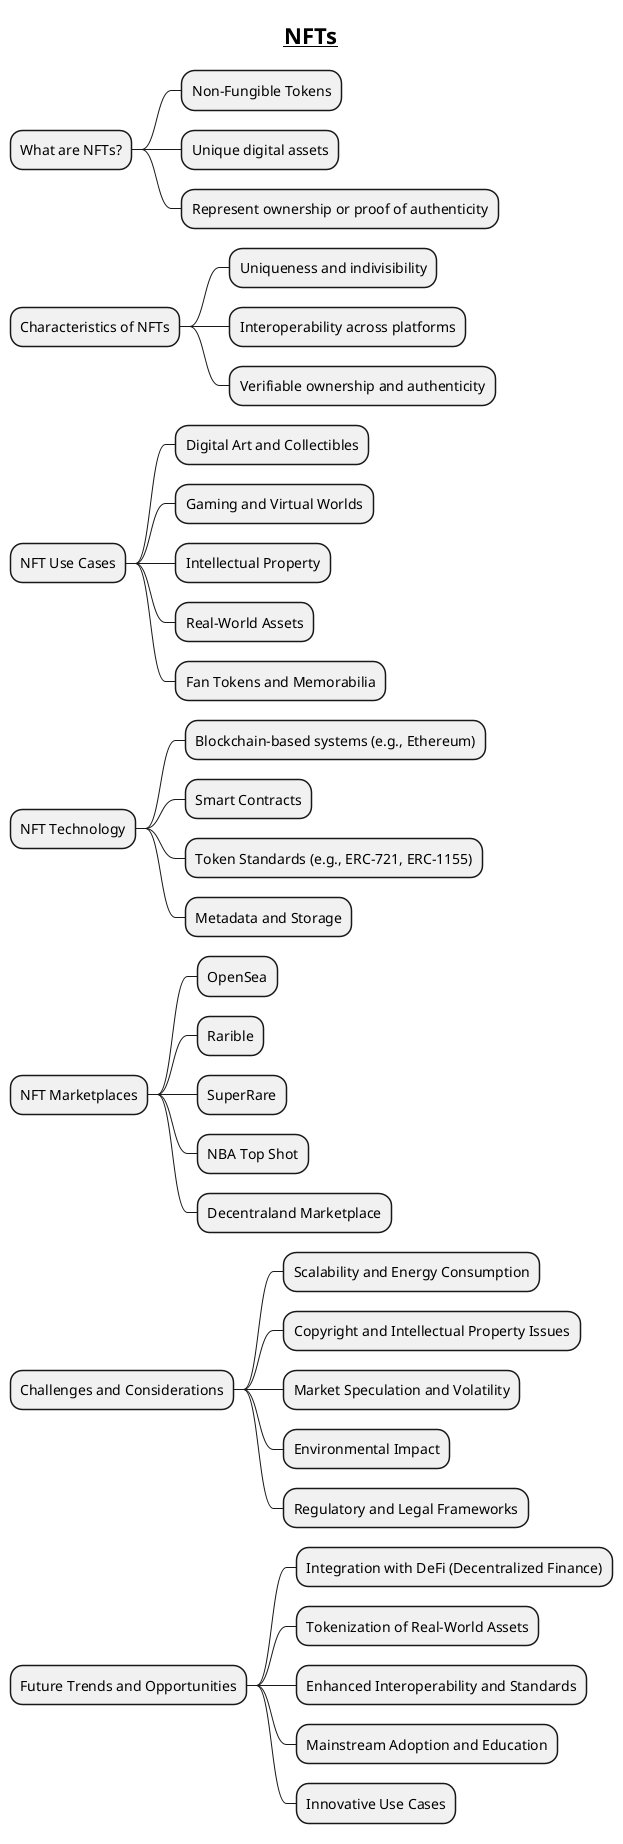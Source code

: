 @startmindmap
title =__NFTs__

* What are NFTs?
** Non-Fungible Tokens
** Unique digital assets
** Represent ownership or proof of authenticity

* Characteristics of NFTs
** Uniqueness and indivisibility
** Interoperability across platforms
** Verifiable ownership and authenticity

* NFT Use Cases
** Digital Art and Collectibles
** Gaming and Virtual Worlds
** Intellectual Property
** Real-World Assets
** Fan Tokens and Memorabilia

* NFT Technology
** Blockchain-based systems (e.g., Ethereum)
** Smart Contracts
** Token Standards (e.g., ERC-721, ERC-1155)
** Metadata and Storage

* NFT Marketplaces
** OpenSea
** Rarible
** SuperRare
** NBA Top Shot
** Decentraland Marketplace

* Challenges and Considerations
** Scalability and Energy Consumption
** Copyright and Intellectual Property Issues
** Market Speculation and Volatility
** Environmental Impact
** Regulatory and Legal Frameworks

* Future Trends and Opportunities
** Integration with DeFi (Decentralized Finance)
** Tokenization of Real-World Assets
** Enhanced Interoperability and Standards
** Mainstream Adoption and Education
** Innovative Use Cases

@endmindmap
